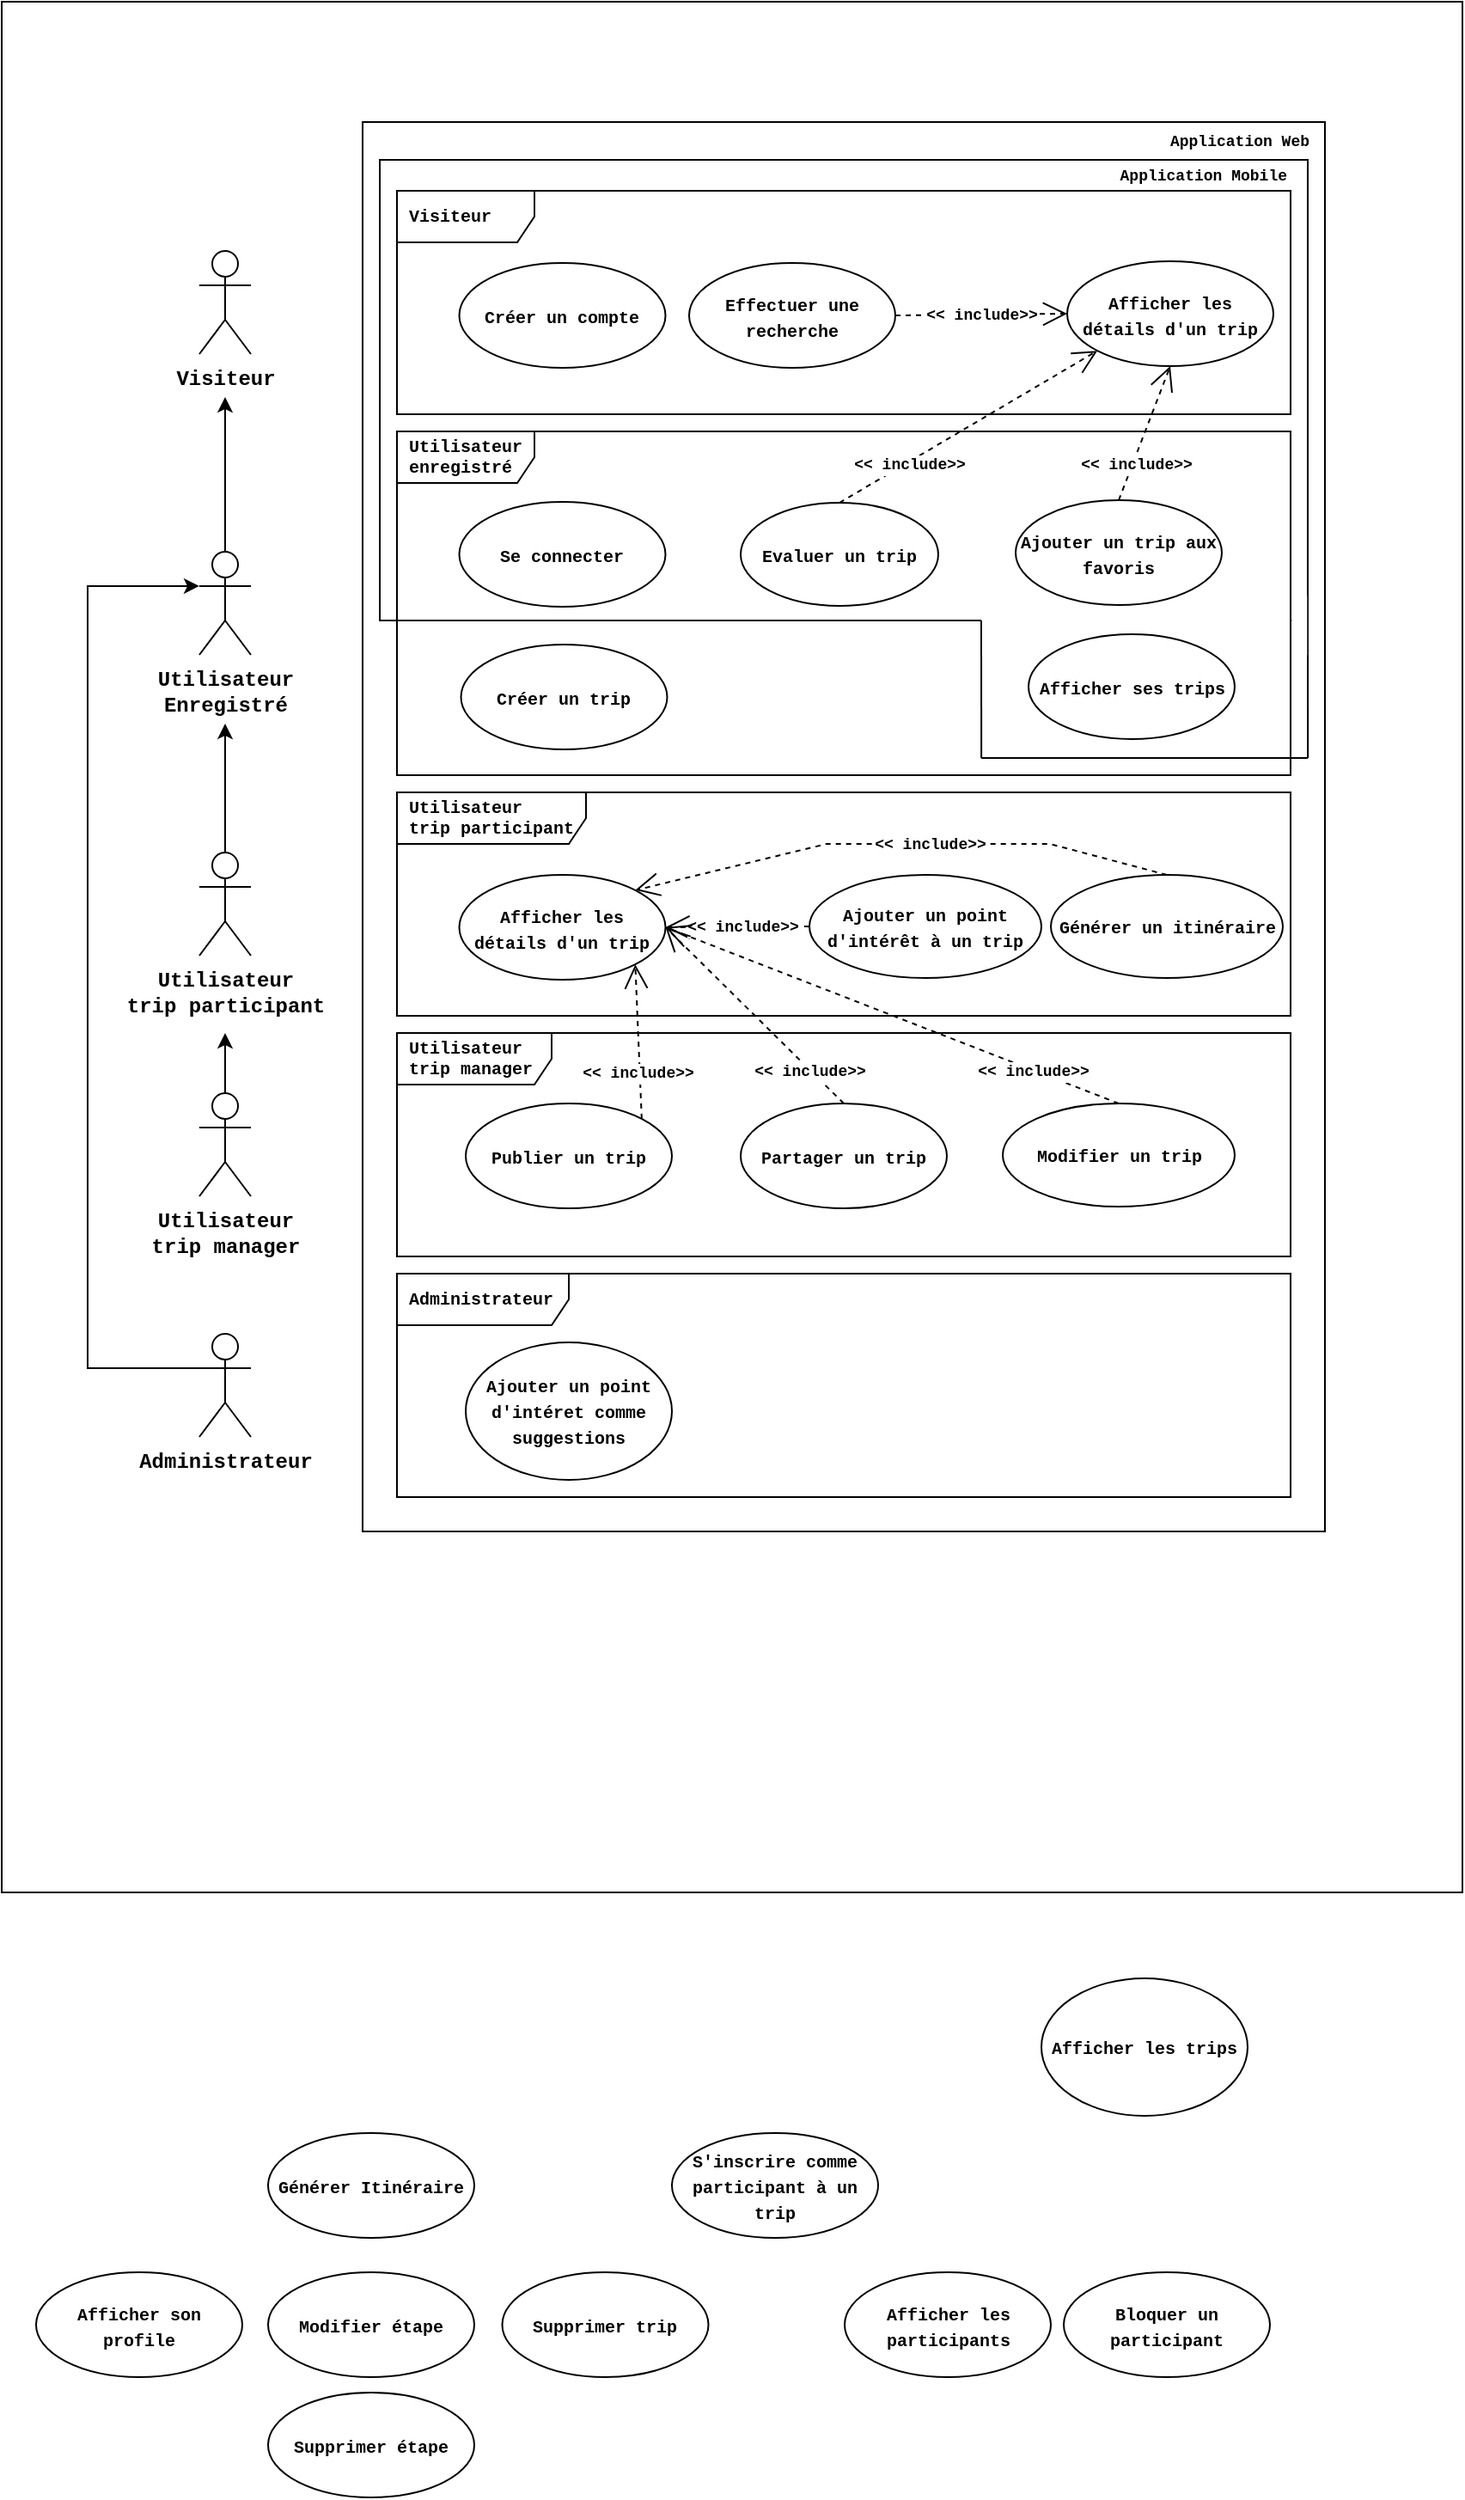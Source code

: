 <mxfile version="18.0.1" type="device"><diagram id="vfUXzJL43dcCVqfj9BuQ" name="USE CASES"><mxGraphModel dx="1550" dy="937" grid="1" gridSize="10" guides="1" tooltips="1" connect="1" arrows="1" fold="1" page="1" pageScale="1" pageWidth="850" pageHeight="1100" math="0" shadow="0"><root><mxCell id="0"/><mxCell id="1" parent="0"/><mxCell id="Uv7K4Q3wTFqmwCOzJwAz-73" value="" style="rounded=0;whiteSpace=wrap;html=1;fontFamily=Courier New;fontSize=6;strokeWidth=1;" vertex="1" parent="1"><mxGeometry width="850" height="1100" as="geometry"/></mxCell><mxCell id="Uv7K4Q3wTFqmwCOzJwAz-70" value="&lt;b&gt;Application Web&lt;/b&gt;" style="html=1;fontFamily=Courier New;fontSize=9;align=right;verticalAlign=top;spacing=0;spacingRight=10;spacingTop=2;" vertex="1" parent="1"><mxGeometry x="210" y="70" width="560" height="820" as="geometry"/></mxCell><mxCell id="Uv7K4Q3wTFqmwCOzJwAz-69" value="&lt;b&gt;Application Mobile&lt;/b&gt;" style="html=1;fontFamily=Courier New;fontSize=9;align=right;verticalAlign=top;spacing=0;spacingRight=13;" vertex="1" parent="1"><mxGeometry x="220" y="92" width="540" height="268" as="geometry"/></mxCell><mxCell id="Uv7K4Q3wTFqmwCOzJwAz-35" value="Administrateur" style="shape=umlFrame;tabPosition=left;html=1;boundedLbl=1;labelInHeader=1;width=100;height=30;swimlaneFillColor=#ffffff;align=left;spacingLeft=5;fontFamily=Courier New;fontSize=10;fontStyle=1" vertex="1" parent="1"><mxGeometry x="230" y="740" width="520" height="130" as="geometry"/></mxCell><mxCell id="Uv7K4Q3wTFqmwCOzJwAz-34" value="Utilisateur &lt;br&gt;trip manager" style="shape=umlFrame;tabPosition=left;html=1;boundedLbl=1;labelInHeader=1;width=90;height=30;swimlaneFillColor=#ffffff;align=left;spacingLeft=5;fontFamily=Courier New;fontSize=10;fontStyle=1" vertex="1" parent="1"><mxGeometry x="230" y="600" width="520" height="130" as="geometry"/></mxCell><mxCell id="Uv7K4Q3wTFqmwCOzJwAz-33" value="Utilisateur &lt;br&gt;enregistré" style="shape=umlFrame;tabPosition=left;html=1;boundedLbl=1;labelInHeader=1;width=80;height=30;swimlaneFillColor=#ffffff;align=left;spacingLeft=5;fontFamily=Courier New;fontSize=10;fontStyle=1" vertex="1" parent="1"><mxGeometry x="230" y="250" width="520" height="200" as="geometry"/></mxCell><mxCell id="Uv7K4Q3wTFqmwCOzJwAz-31" value="Visiteur" style="shape=umlFrame;tabPosition=left;html=1;boundedLbl=1;labelInHeader=1;width=80;height=30;swimlaneFillColor=#ffffff;align=left;spacingLeft=5;fontFamily=Courier New;fontSize=10;fontStyle=1" vertex="1" parent="1"><mxGeometry x="230" y="110" width="520" height="130" as="geometry"/></mxCell><mxCell id="Uv7K4Q3wTFqmwCOzJwAz-1" value="&lt;font face=&quot;Courier New&quot;&gt;&lt;b&gt;Utilisateur&lt;br&gt;trip manager&lt;br&gt;&lt;/b&gt;&lt;/font&gt;" style="shape=umlActor;verticalLabelPosition=bottom;verticalAlign=top;html=1;outlineConnect=0;" vertex="1" parent="1"><mxGeometry x="115" y="635" width="30" height="60" as="geometry"/></mxCell><mxCell id="Uv7K4Q3wTFqmwCOzJwAz-2" value="&lt;font face=&quot;Courier New&quot;&gt;&lt;b&gt;Administrateur&lt;/b&gt;&lt;/font&gt;" style="shape=umlActor;verticalLabelPosition=bottom;verticalAlign=top;html=1;outlineConnect=0;" vertex="1" parent="1"><mxGeometry x="115" y="775" width="30" height="60" as="geometry"/></mxCell><mxCell id="Uv7K4Q3wTFqmwCOzJwAz-13" value="&lt;font size=&quot;1&quot; face=&quot;Courier New&quot;&gt;&lt;b&gt;Créer un compte&lt;/b&gt;&lt;/font&gt;" style="ellipse;whiteSpace=wrap;html=1;" vertex="1" parent="1"><mxGeometry x="266.25" y="152" width="120" height="61" as="geometry"/></mxCell><mxCell id="Uv7K4Q3wTFqmwCOzJwAz-16" value="&lt;font face=&quot;Courier New&quot;&gt;&lt;b&gt;Visiteur&lt;/b&gt;&lt;/font&gt;" style="shape=umlActor;verticalLabelPosition=bottom;verticalAlign=top;html=1;outlineConnect=0;" vertex="1" parent="1"><mxGeometry x="115" y="145" width="30" height="60" as="geometry"/></mxCell><mxCell id="Uv7K4Q3wTFqmwCOzJwAz-17" value="&lt;font face=&quot;Courier New&quot;&gt;&lt;b&gt;Utilisateur&lt;br&gt;Enregistré&lt;br&gt;&lt;/b&gt;&lt;/font&gt;" style="shape=umlActor;verticalLabelPosition=bottom;verticalAlign=top;html=1;outlineConnect=0;" vertex="1" parent="1"><mxGeometry x="115" y="320" width="30" height="60" as="geometry"/></mxCell><mxCell id="Uv7K4Q3wTFqmwCOzJwAz-20" value="&lt;font size=&quot;1&quot; face=&quot;Courier New&quot;&gt;&lt;b style=&quot;&quot;&gt;Evaluer un trip&lt;/b&gt;&lt;/font&gt;" style="ellipse;whiteSpace=wrap;html=1;" vertex="1" parent="1"><mxGeometry x="430" y="291.5" width="115" height="60" as="geometry"/></mxCell><mxCell id="Uv7K4Q3wTFqmwCOzJwAz-21" value="&lt;font size=&quot;1&quot; face=&quot;Courier New&quot;&gt;&lt;b style=&quot;&quot;&gt;Ajouter un point d'intéret comme suggestions&lt;/b&gt;&lt;/font&gt;" style="ellipse;whiteSpace=wrap;html=1;" vertex="1" parent="1"><mxGeometry x="270" y="780" width="120" height="80" as="geometry"/></mxCell><mxCell id="Uv7K4Q3wTFqmwCOzJwAz-25" value="" style="endArrow=classic;html=1;rounded=0;fontFamily=Courier New;fontSize=10;exitX=0.5;exitY=0;exitDx=0;exitDy=0;exitPerimeter=0;" edge="1" parent="1" source="Uv7K4Q3wTFqmwCOzJwAz-1"><mxGeometry width="50" height="50" relative="1" as="geometry"><mxPoint x="130.14" y="620" as="sourcePoint"/><mxPoint x="130" y="600" as="targetPoint"/></mxGeometry></mxCell><mxCell id="Uv7K4Q3wTFqmwCOzJwAz-26" value="" style="endArrow=classic;html=1;rounded=0;fontFamily=Courier New;fontSize=10;" edge="1" parent="1" source="Uv7K4Q3wTFqmwCOzJwAz-17"><mxGeometry width="50" height="50" relative="1" as="geometry"><mxPoint x="129.8" y="300" as="sourcePoint"/><mxPoint x="130" y="230" as="targetPoint"/></mxGeometry></mxCell><mxCell id="Uv7K4Q3wTFqmwCOzJwAz-36" value="&lt;font size=&quot;1&quot; face=&quot;Courier New&quot;&gt;&lt;b&gt;Effectuer une recherche&lt;/b&gt;&lt;/font&gt;" style="ellipse;whiteSpace=wrap;html=1;" vertex="1" parent="1"><mxGeometry x="400" y="152" width="120" height="61" as="geometry"/></mxCell><mxCell id="Uv7K4Q3wTFqmwCOzJwAz-37" value="&lt;font size=&quot;1&quot; face=&quot;Courier New&quot;&gt;&lt;b&gt;Afficher les détails d'un trip&lt;/b&gt;&lt;/font&gt;" style="ellipse;whiteSpace=wrap;html=1;" vertex="1" parent="1"><mxGeometry x="620" y="151" width="120" height="61" as="geometry"/></mxCell><mxCell id="Uv7K4Q3wTFqmwCOzJwAz-38" value="&lt;font style=&quot;font-size: 9px;&quot;&gt;&lt;b&gt;&amp;lt;&amp;lt; include&amp;gt;&amp;gt;&lt;/b&gt;&lt;/font&gt;" style="endArrow=open;endSize=12;dashed=1;html=1;rounded=0;fontFamily=Courier New;fontSize=10;exitX=1;exitY=0.5;exitDx=0;exitDy=0;entryX=0;entryY=0.5;entryDx=0;entryDy=0;" edge="1" parent="1" source="Uv7K4Q3wTFqmwCOzJwAz-36" target="Uv7K4Q3wTFqmwCOzJwAz-37"><mxGeometry width="160" relative="1" as="geometry"><mxPoint x="520" y="211.52" as="sourcePoint"/><mxPoint x="650" y="211.52" as="targetPoint"/></mxGeometry></mxCell><mxCell id="Uv7K4Q3wTFqmwCOzJwAz-39" value="&lt;font size=&quot;1&quot; face=&quot;Courier New&quot;&gt;&lt;b&gt;Créer un trip&lt;/b&gt;&lt;/font&gt;" style="ellipse;whiteSpace=wrap;html=1;" vertex="1" parent="1"><mxGeometry x="267.25" y="374" width="120" height="61" as="geometry"/></mxCell><mxCell id="Uv7K4Q3wTFqmwCOzJwAz-40" value="&lt;font size=&quot;1&quot; face=&quot;Courier New&quot;&gt;&lt;b&gt;Ajouter un trip aux favoris&lt;/b&gt;&lt;/font&gt;" style="ellipse;whiteSpace=wrap;html=1;" vertex="1" parent="1"><mxGeometry x="590" y="290" width="120" height="61" as="geometry"/></mxCell><mxCell id="Uv7K4Q3wTFqmwCOzJwAz-41" value="&lt;font style=&quot;font-size: 9px;&quot;&gt;&lt;b&gt;&amp;lt;&amp;lt; include&amp;gt;&amp;gt;&lt;/b&gt;&lt;/font&gt;" style="endArrow=open;endSize=12;dashed=1;html=1;rounded=0;fontFamily=Courier New;fontSize=10;exitX=0.5;exitY=0;exitDx=0;exitDy=0;entryX=0.5;entryY=1;entryDx=0;entryDy=0;" edge="1" parent="1" source="Uv7K4Q3wTFqmwCOzJwAz-40" target="Uv7K4Q3wTFqmwCOzJwAz-37"><mxGeometry x="-0.451" y="-2" width="160" relative="1" as="geometry"><mxPoint x="530.0" y="209.5" as="sourcePoint"/><mxPoint x="630.0" y="208.5" as="targetPoint"/><mxPoint as="offset"/></mxGeometry></mxCell><mxCell id="Uv7K4Q3wTFqmwCOzJwAz-42" value="&lt;font style=&quot;font-size: 9px;&quot;&gt;&lt;b&gt;&amp;lt;&amp;lt; include&amp;gt;&amp;gt;&lt;/b&gt;&lt;/font&gt;" style="endArrow=open;endSize=12;dashed=1;html=1;rounded=0;fontFamily=Courier New;fontSize=10;exitX=0.5;exitY=0;exitDx=0;exitDy=0;entryX=0;entryY=1;entryDx=0;entryDy=0;" edge="1" parent="1" source="Uv7K4Q3wTFqmwCOzJwAz-20" target="Uv7K4Q3wTFqmwCOzJwAz-37"><mxGeometry x="-0.47" y="-1" width="160" relative="1" as="geometry"><mxPoint x="690" y="330.0" as="sourcePoint"/><mxPoint x="690" y="239.0" as="targetPoint"/><mxPoint as="offset"/></mxGeometry></mxCell><mxCell id="Uv7K4Q3wTFqmwCOzJwAz-43" value="&lt;font size=&quot;1&quot; face=&quot;Courier New&quot;&gt;&lt;b&gt;Se connecter&lt;/b&gt;&lt;/font&gt;" style="ellipse;whiteSpace=wrap;html=1;" vertex="1" parent="1"><mxGeometry x="266.25" y="291" width="120" height="61" as="geometry"/></mxCell><mxCell id="Uv7K4Q3wTFqmwCOzJwAz-50" value="&lt;b style=&quot;font-family: &amp;quot;Courier New&amp;quot;; font-size: x-small;&quot;&gt;Publier un trip&lt;/b&gt;" style="ellipse;whiteSpace=wrap;html=1;" vertex="1" parent="1"><mxGeometry x="270" y="641" width="120" height="61" as="geometry"/></mxCell><mxCell id="Uv7K4Q3wTFqmwCOzJwAz-51" value="&lt;b style=&quot;font-family: &amp;quot;Courier New&amp;quot;; font-size: x-small;&quot;&gt;Partager un trip&lt;/b&gt;" style="ellipse;whiteSpace=wrap;html=1;" vertex="1" parent="1"><mxGeometry x="430" y="641" width="120" height="61" as="geometry"/></mxCell><mxCell id="Uv7K4Q3wTFqmwCOzJwAz-53" value="&lt;font face=&quot;Courier New&quot;&gt;&lt;b&gt;Utilisateur&lt;br&gt;trip participant&lt;br&gt;&lt;/b&gt;&lt;/font&gt;" style="shape=umlActor;verticalLabelPosition=bottom;verticalAlign=top;html=1;outlineConnect=0;" vertex="1" parent="1"><mxGeometry x="115" y="495" width="30" height="60" as="geometry"/></mxCell><mxCell id="Uv7K4Q3wTFqmwCOzJwAz-54" value="" style="endArrow=classic;html=1;rounded=0;fontFamily=Courier New;fontSize=10;exitX=0.5;exitY=0;exitDx=0;exitDy=0;exitPerimeter=0;" edge="1" parent="1" source="Uv7K4Q3wTFqmwCOzJwAz-53"><mxGeometry width="50" height="50" relative="1" as="geometry"><mxPoint x="129.8" y="485" as="sourcePoint"/><mxPoint x="130" y="420" as="targetPoint"/></mxGeometry></mxCell><mxCell id="Uv7K4Q3wTFqmwCOzJwAz-55" value="Utilisateur &lt;br&gt;trip participant" style="shape=umlFrame;tabPosition=left;html=1;boundedLbl=1;labelInHeader=1;width=110;height=30;swimlaneFillColor=#ffffff;align=left;spacingLeft=5;fontFamily=Courier New;fontSize=10;fontStyle=1" vertex="1" parent="1"><mxGeometry x="230" y="460" width="520" height="130" as="geometry"/></mxCell><mxCell id="Uv7K4Q3wTFqmwCOzJwAz-56" value="&lt;b style=&quot;font-family: &amp;quot;Courier New&amp;quot;; font-size: x-small;&quot;&gt;Afficher les détails d'un trip&lt;/b&gt;" style="ellipse;whiteSpace=wrap;html=1;" vertex="1" parent="1"><mxGeometry x="266.25" y="508" width="120" height="61" as="geometry"/></mxCell><mxCell id="Uv7K4Q3wTFqmwCOzJwAz-57" value="&lt;font size=&quot;1&quot; face=&quot;Courier New&quot;&gt;&lt;b&gt;Ajouter un point d'intérêt à un trip&lt;/b&gt;&lt;/font&gt;" style="ellipse;whiteSpace=wrap;html=1;" vertex="1" parent="1"><mxGeometry x="470" y="508" width="135" height="60" as="geometry"/></mxCell><mxCell id="Uv7K4Q3wTFqmwCOzJwAz-58" value="&lt;font size=&quot;1&quot; face=&quot;Courier New&quot;&gt;&lt;b&gt;Modifier un trip&lt;/b&gt;&lt;/font&gt;" style="ellipse;whiteSpace=wrap;html=1;" vertex="1" parent="1"><mxGeometry x="582.5" y="641" width="135" height="60" as="geometry"/></mxCell><mxCell id="Uv7K4Q3wTFqmwCOzJwAz-59" value="&lt;font style=&quot;font-size: 9px;&quot;&gt;&lt;b&gt;&amp;lt;&amp;lt; include&amp;gt;&amp;gt;&lt;/b&gt;&lt;/font&gt;" style="endArrow=open;endSize=12;dashed=1;html=1;rounded=0;fontFamily=Courier New;fontSize=10;exitX=0;exitY=0.5;exitDx=0;exitDy=0;entryX=1;entryY=0.5;entryDx=0;entryDy=0;" edge="1" parent="1" source="Uv7K4Q3wTFqmwCOzJwAz-57" target="Uv7K4Q3wTFqmwCOzJwAz-56"><mxGeometry x="-0.07" width="160" relative="1" as="geometry"><mxPoint x="566.87" y="530" as="sourcePoint"/><mxPoint x="406" y="531" as="targetPoint"/><mxPoint as="offset"/></mxGeometry></mxCell><mxCell id="Uv7K4Q3wTFqmwCOzJwAz-60" value="&lt;font style=&quot;font-size: 9px;&quot;&gt;&lt;b&gt;&amp;lt;&amp;lt; include&amp;gt;&amp;gt;&lt;/b&gt;&lt;/font&gt;" style="endArrow=open;endSize=12;dashed=1;html=1;rounded=0;fontFamily=Courier New;fontSize=10;exitX=1;exitY=0;exitDx=0;exitDy=0;entryX=1;entryY=1;entryDx=0;entryDy=0;" edge="1" parent="1" source="Uv7K4Q3wTFqmwCOzJwAz-50" target="Uv7K4Q3wTFqmwCOzJwAz-56"><mxGeometry x="-0.4" y="1" width="160" relative="1" as="geometry"><mxPoint x="592.5" y="568" as="sourcePoint"/><mxPoint x="396.25" y="568.5" as="targetPoint"/><mxPoint as="offset"/></mxGeometry></mxCell><mxCell id="Uv7K4Q3wTFqmwCOzJwAz-61" value="&lt;font style=&quot;font-size: 9px;&quot;&gt;&lt;b&gt;&amp;lt;&amp;lt; include&amp;gt;&amp;gt;&lt;/b&gt;&lt;/font&gt;" style="endArrow=open;endSize=12;dashed=1;html=1;rounded=0;fontFamily=Courier New;fontSize=10;exitX=0.5;exitY=0;exitDx=0;exitDy=0;entryX=1;entryY=0.5;entryDx=0;entryDy=0;" edge="1" parent="1" source="Uv7K4Q3wTFqmwCOzJwAz-51" target="Uv7K4Q3wTFqmwCOzJwAz-56"><mxGeometry x="-0.621" width="160" relative="1" as="geometry"><mxPoint x="592.5" y="568" as="sourcePoint"/><mxPoint x="396.25" y="568.5" as="targetPoint"/><mxPoint as="offset"/></mxGeometry></mxCell><mxCell id="Uv7K4Q3wTFqmwCOzJwAz-62" value="&lt;font style=&quot;font-size: 9px;&quot;&gt;&lt;b&gt;&amp;lt;&amp;lt; include&amp;gt;&amp;gt;&lt;/b&gt;&lt;/font&gt;" style="endArrow=open;endSize=12;dashed=1;html=1;rounded=0;fontFamily=Courier New;fontSize=10;exitX=0.5;exitY=0;exitDx=0;exitDy=0;entryX=1;entryY=0.5;entryDx=0;entryDy=0;" edge="1" parent="1" source="Uv7K4Q3wTFqmwCOzJwAz-58" target="Uv7K4Q3wTFqmwCOzJwAz-56"><mxGeometry x="-0.622" width="160" relative="1" as="geometry"><mxPoint x="500" y="681" as="sourcePoint"/><mxPoint x="396.25" y="568.5" as="targetPoint"/><mxPoint as="offset"/></mxGeometry></mxCell><mxCell id="Uv7K4Q3wTFqmwCOzJwAz-68" value="" style="edgeStyle=segmentEdgeStyle;endArrow=classic;html=1;rounded=0;fontFamily=Courier New;fontSize=9;exitX=0;exitY=0.333;exitDx=0;exitDy=0;exitPerimeter=0;entryX=0;entryY=0.333;entryDx=0;entryDy=0;entryPerimeter=0;" edge="1" parent="1" source="Uv7K4Q3wTFqmwCOzJwAz-2" target="Uv7K4Q3wTFqmwCOzJwAz-17"><mxGeometry width="50" height="50" relative="1" as="geometry"><mxPoint x="50" y="800" as="sourcePoint"/><mxPoint x="110" y="340" as="targetPoint"/><Array as="points"><mxPoint x="50" y="795"/><mxPoint x="50" y="340"/></Array></mxGeometry></mxCell><mxCell id="Uv7K4Q3wTFqmwCOzJwAz-72" value="" style="line;strokeWidth=1;html=1;fontFamily=Courier New;fontSize=6;" vertex="1" parent="1"><mxGeometry x="230" y="355" width="340" height="10" as="geometry"/></mxCell><mxCell id="Uv7K4Q3wTFqmwCOzJwAz-74" value="&lt;font size=&quot;1&quot; face=&quot;Courier New&quot;&gt;&lt;b&gt;Générer Itinéraire&lt;/b&gt;&lt;/font&gt;" style="ellipse;whiteSpace=wrap;html=1;" vertex="1" parent="1"><mxGeometry x="155" y="1240" width="120" height="61" as="geometry"/></mxCell><mxCell id="Uv7K4Q3wTFqmwCOzJwAz-75" value="&lt;font size=&quot;1&quot; face=&quot;Courier New&quot;&gt;&lt;b&gt;Afficher son profile&lt;/b&gt;&lt;/font&gt;" style="ellipse;whiteSpace=wrap;html=1;" vertex="1" parent="1"><mxGeometry x="20" y="1321" width="120" height="61" as="geometry"/></mxCell><mxCell id="Uv7K4Q3wTFqmwCOzJwAz-76" value="&lt;font size=&quot;1&quot; face=&quot;Courier New&quot;&gt;&lt;b&gt;Afficher ses trips&lt;/b&gt;&lt;/font&gt;" style="ellipse;whiteSpace=wrap;html=1;" vertex="1" parent="1"><mxGeometry x="597.5" y="368" width="120" height="61" as="geometry"/></mxCell><mxCell id="Uv7K4Q3wTFqmwCOzJwAz-77" value="" style="endArrow=none;html=1;rounded=0;fontFamily=Courier New;fontSize=6;entryX=1;entryY=0.5;entryDx=0;entryDy=0;entryPerimeter=0;exitX=0.654;exitY=0.95;exitDx=0;exitDy=0;exitPerimeter=0;" edge="1" parent="1" source="Uv7K4Q3wTFqmwCOzJwAz-33" target="Uv7K4Q3wTFqmwCOzJwAz-72"><mxGeometry width="50" height="50" relative="1" as="geometry"><mxPoint x="510" y="435" as="sourcePoint"/><mxPoint x="560" y="385" as="targetPoint"/></mxGeometry></mxCell><mxCell id="Uv7K4Q3wTFqmwCOzJwAz-78" value="" style="endArrow=none;html=1;rounded=0;fontFamily=Courier New;fontSize=6;entryX=1;entryY=0.5;entryDx=0;entryDy=0;entryPerimeter=0;exitX=0.654;exitY=0.95;exitDx=0;exitDy=0;exitPerimeter=0;" edge="1" parent="1"><mxGeometry width="50" height="50" relative="1" as="geometry"><mxPoint x="760.08" y="440" as="sourcePoint"/><mxPoint x="760" y="360" as="targetPoint"/></mxGeometry></mxCell><mxCell id="Uv7K4Q3wTFqmwCOzJwAz-79" value="" style="endArrow=none;html=1;rounded=0;fontFamily=Courier New;fontSize=6;" edge="1" parent="1"><mxGeometry width="50" height="50" relative="1" as="geometry"><mxPoint x="760" y="440" as="sourcePoint"/><mxPoint x="570" y="440" as="targetPoint"/></mxGeometry></mxCell><mxCell id="Uv7K4Q3wTFqmwCOzJwAz-80" value="" style="rounded=0;whiteSpace=wrap;html=1;fontFamily=Courier New;fontSize=6;strokeWidth=0;strokeColor=none;" vertex="1" parent="1"><mxGeometry x="750.4" y="345.38" width="9" height="34.62" as="geometry"/></mxCell><mxCell id="Uv7K4Q3wTFqmwCOzJwAz-81" value="&lt;font size=&quot;1&quot; face=&quot;Courier New&quot;&gt;&lt;b&gt;Générer un itinéraire&lt;/b&gt;&lt;/font&gt;" style="ellipse;whiteSpace=wrap;html=1;" vertex="1" parent="1"><mxGeometry x="610.5" y="508" width="135" height="60" as="geometry"/></mxCell><mxCell id="Uv7K4Q3wTFqmwCOzJwAz-82" value="&lt;font style=&quot;font-size: 9px;&quot;&gt;&lt;b&gt;&amp;lt;&amp;lt; include&amp;gt;&amp;gt;&lt;/b&gt;&lt;/font&gt;" style="endArrow=open;endSize=12;dashed=1;html=1;rounded=0;fontFamily=Courier New;fontSize=10;exitX=0.5;exitY=0;exitDx=0;exitDy=0;entryX=1;entryY=0;entryDx=0;entryDy=0;" edge="1" parent="1" source="Uv7K4Q3wTFqmwCOzJwAz-81" target="Uv7K4Q3wTFqmwCOzJwAz-56"><mxGeometry x="-0.108" width="160" relative="1" as="geometry"><mxPoint x="480.0" y="548" as="sourcePoint"/><mxPoint x="396.25" y="548.5" as="targetPoint"/><mxPoint as="offset"/><Array as="points"><mxPoint x="610" y="490"/><mxPoint x="480" y="490"/></Array></mxGeometry></mxCell><mxCell id="Uv7K4Q3wTFqmwCOzJwAz-83" value="&lt;font size=&quot;1&quot; face=&quot;Courier New&quot;&gt;&lt;b&gt;Modifier étape&lt;/b&gt;&lt;/font&gt;" style="ellipse;whiteSpace=wrap;html=1;" vertex="1" parent="1"><mxGeometry x="155" y="1321" width="120" height="61" as="geometry"/></mxCell><mxCell id="Uv7K4Q3wTFqmwCOzJwAz-84" value="&lt;font size=&quot;1&quot; face=&quot;Courier New&quot;&gt;&lt;b&gt;Supprimer étape&lt;br&gt;&lt;/b&gt;&lt;/font&gt;" style="ellipse;whiteSpace=wrap;html=1;" vertex="1" parent="1"><mxGeometry x="155" y="1391" width="120" height="61" as="geometry"/></mxCell><mxCell id="Uv7K4Q3wTFqmwCOzJwAz-85" value="&lt;font size=&quot;1&quot; face=&quot;Courier New&quot;&gt;&lt;b&gt;Supprimer trip&lt;/b&gt;&lt;/font&gt;" style="ellipse;whiteSpace=wrap;html=1;" vertex="1" parent="1"><mxGeometry x="291.25" y="1321" width="120" height="61" as="geometry"/></mxCell><mxCell id="Uv7K4Q3wTFqmwCOzJwAz-86" value="&lt;font size=&quot;1&quot; face=&quot;Courier New&quot;&gt;&lt;b&gt;S'inscrire comme participant à un trip&lt;/b&gt;&lt;/font&gt;" style="ellipse;whiteSpace=wrap;html=1;" vertex="1" parent="1"><mxGeometry x="390" y="1240" width="120" height="61" as="geometry"/></mxCell><mxCell id="Uv7K4Q3wTFqmwCOzJwAz-87" value="&lt;font size=&quot;1&quot; face=&quot;Courier New&quot;&gt;&lt;b&gt;Bloquer un participant&lt;/b&gt;&lt;/font&gt;" style="ellipse;whiteSpace=wrap;html=1;" vertex="1" parent="1"><mxGeometry x="618" y="1321" width="120" height="61" as="geometry"/></mxCell><mxCell id="Uv7K4Q3wTFqmwCOzJwAz-89" value="&lt;font size=&quot;1&quot; face=&quot;Courier New&quot;&gt;&lt;b&gt;Afficher les participants&lt;/b&gt;&lt;/font&gt;" style="ellipse;whiteSpace=wrap;html=1;" vertex="1" parent="1"><mxGeometry x="490.5" y="1321" width="120" height="61" as="geometry"/></mxCell><mxCell id="Uv7K4Q3wTFqmwCOzJwAz-91" value="&lt;font size=&quot;1&quot; face=&quot;Courier New&quot;&gt;&lt;b style=&quot;&quot;&gt;Afficher les trips&lt;/b&gt;&lt;/font&gt;" style="ellipse;whiteSpace=wrap;html=1;" vertex="1" parent="1"><mxGeometry x="605" y="1150" width="120" height="80" as="geometry"/></mxCell></root></mxGraphModel></diagram></mxfile>